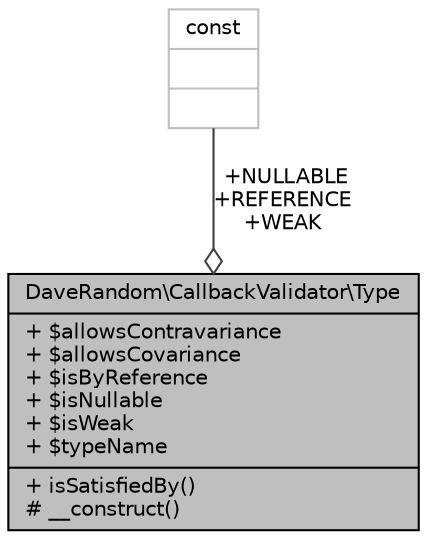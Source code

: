 digraph "DaveRandom\CallbackValidator\Type"
{
 // INTERACTIVE_SVG=YES
 // LATEX_PDF_SIZE
  edge [fontname="Helvetica",fontsize="10",labelfontname="Helvetica",labelfontsize="10"];
  node [fontname="Helvetica",fontsize="10",shape=record];
  Node1 [label="{DaveRandom\\CallbackValidator\\Type\n|+ $allowsContravariance\l+ $allowsCovariance\l+ $isByReference\l+ $isNullable\l+ $isWeak\l+ $typeName\l|+ isSatisfiedBy()\l# __construct()\l}",height=0.2,width=0.4,color="black", fillcolor="grey75", style="filled", fontcolor="black",tooltip=" "];
  Node2 -> Node1 [color="grey25",fontsize="10",style="solid",label=" +NULLABLE\n+REFERENCE\n+WEAK" ,arrowhead="odiamond",fontname="Helvetica"];
  Node2 [label="{const\n||}",height=0.2,width=0.4,color="grey75", fillcolor="white", style="filled",tooltip=" "];
}
